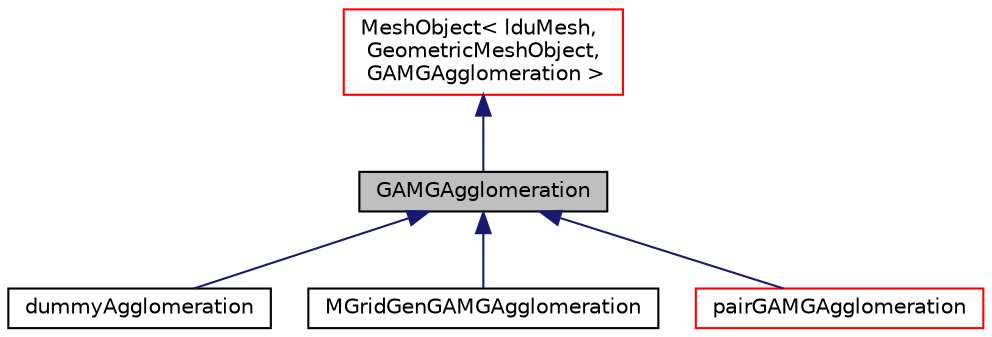 digraph "GAMGAgglomeration"
{
  bgcolor="transparent";
  edge [fontname="Helvetica",fontsize="10",labelfontname="Helvetica",labelfontsize="10"];
  node [fontname="Helvetica",fontsize="10",shape=record];
  Node1 [label="GAMGAgglomeration",height=0.2,width=0.4,color="black", fillcolor="grey75", style="filled", fontcolor="black"];
  Node2 -> Node1 [dir="back",color="midnightblue",fontsize="10",style="solid",fontname="Helvetica"];
  Node2 [label="MeshObject\< lduMesh,\l GeometricMeshObject,\l GAMGAgglomeration \>",height=0.2,width=0.4,color="red",URL="$a01468.html"];
  Node1 -> Node3 [dir="back",color="midnightblue",fontsize="10",style="solid",fontname="Helvetica"];
  Node3 [label="dummyAgglomeration",height=0.2,width=0.4,color="black",URL="$a00588.html",tooltip="Agglomerate without combining cells. Used for testing. "];
  Node1 -> Node4 [dir="back",color="midnightblue",fontsize="10",style="solid",fontname="Helvetica"];
  Node4 [label="MGridGenGAMGAgglomeration",height=0.2,width=0.4,color="black",URL="$a01484.html",tooltip="Agglomerate using the MGridGen algorithm. "];
  Node1 -> Node5 [dir="back",color="midnightblue",fontsize="10",style="solid",fontname="Helvetica"];
  Node5 [label="pairGAMGAgglomeration",height=0.2,width=0.4,color="red",URL="$a01763.html",tooltip="Agglomerate using the pair algorithm. "];
}
